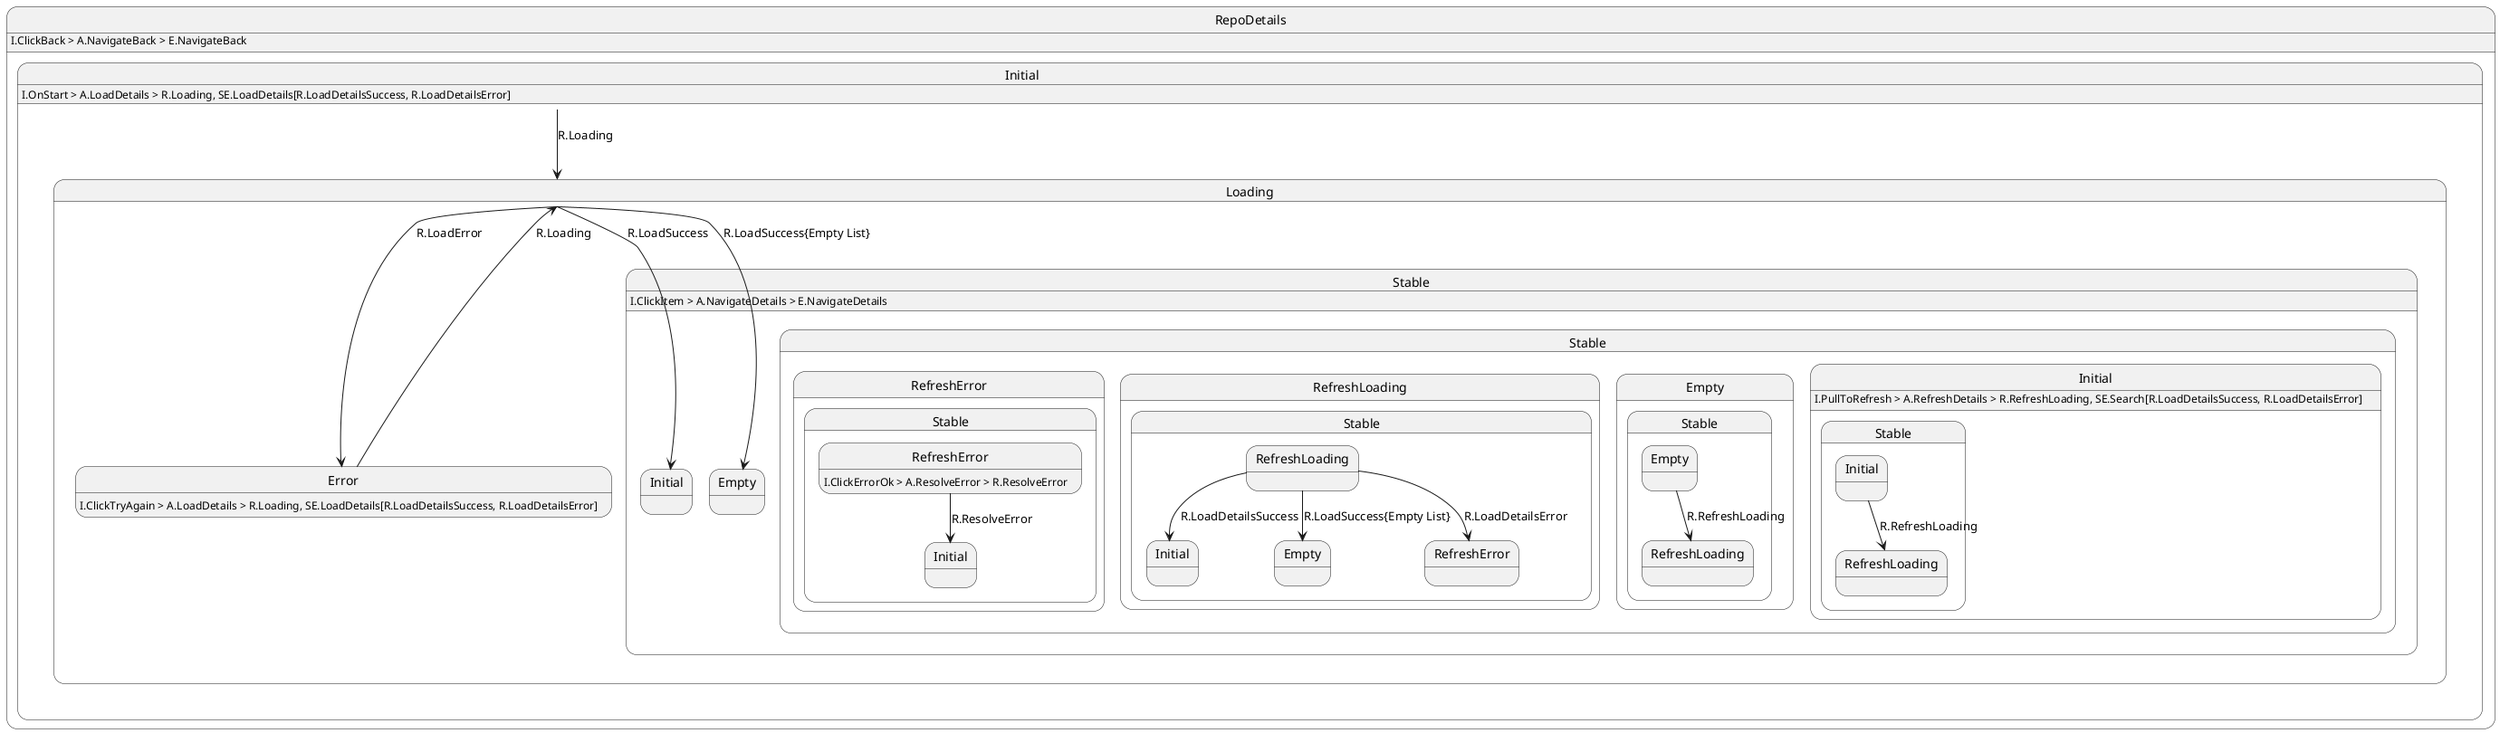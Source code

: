 @startuml RepoDetails
state RepoDetails {
    RepoDetails: I.ClickBack > A.NavigateBack > E.NavigateBack

    state Initial {
        Initial : I.OnStart > A.LoadDetails > R.Loading, SE.LoadDetails[R.LoadDetailsSuccess, R.LoadDetailsError]

        Initial --> Loading: R.Loading
    }

    state Loading {
        Loading --> Stable.Initial: R.LoadSuccess
        Loading --> Stable.Empty: R.LoadSuccess{Empty List}
        Loading --> Error: R.LoadError
    }

    state Stable {
        Stable : I.ClickItem > A.NavigateDetails > E.NavigateDetails
        Stable.Initial : I.PullToRefresh > A.RefreshDetails > R.RefreshLoading, SE.Search[R.LoadDetailsSuccess, R.LoadDetailsError]

        state Stable.Empty {
            Stable.Empty --> Stable.RefreshLoading : R.RefreshLoading
        }

        state Stable.Initial {
            Stable.Initial --> Stable.RefreshLoading : R.RefreshLoading
        }

        state Stable.RefreshLoading {
            Stable.RefreshLoading --> Stable.Initial : R.LoadDetailsSuccess
            Stable.RefreshLoading --> Stable.Empty : R.LoadSuccess{Empty List}
            Stable.RefreshLoading --> Stable.RefreshError : R.LoadDetailsError
        }

        state Stable.RefreshError {
            Stable.RefreshError : I.ClickErrorOk > A.ResolveError > R.ResolveError

            Stable.RefreshError --> Stable.Initial : R.ResolveError
        }
    }

    state Error {
        Error : I.ClickTryAgain > A.LoadDetails > R.Loading, SE.LoadDetails[R.LoadDetailsSuccess, R.LoadDetailsError]

        Error --> Loading : R.Loading
    }
}
@enduml
